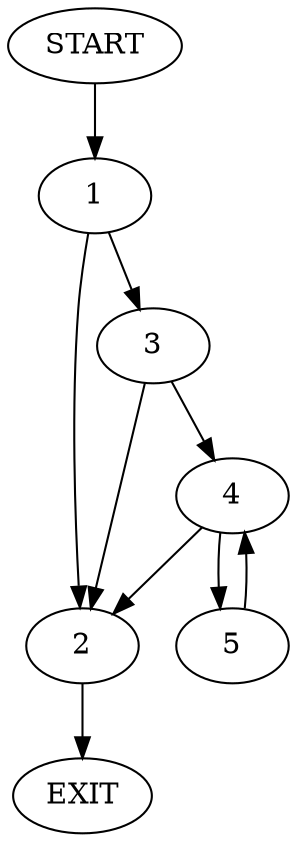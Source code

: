 digraph {
0 [label="START"]
6 [label="EXIT"]
0 -> 1
1 -> 2
1 -> 3
2 -> 6
3 -> 2
3 -> 4
4 -> 2
4 -> 5
5 -> 4
}
